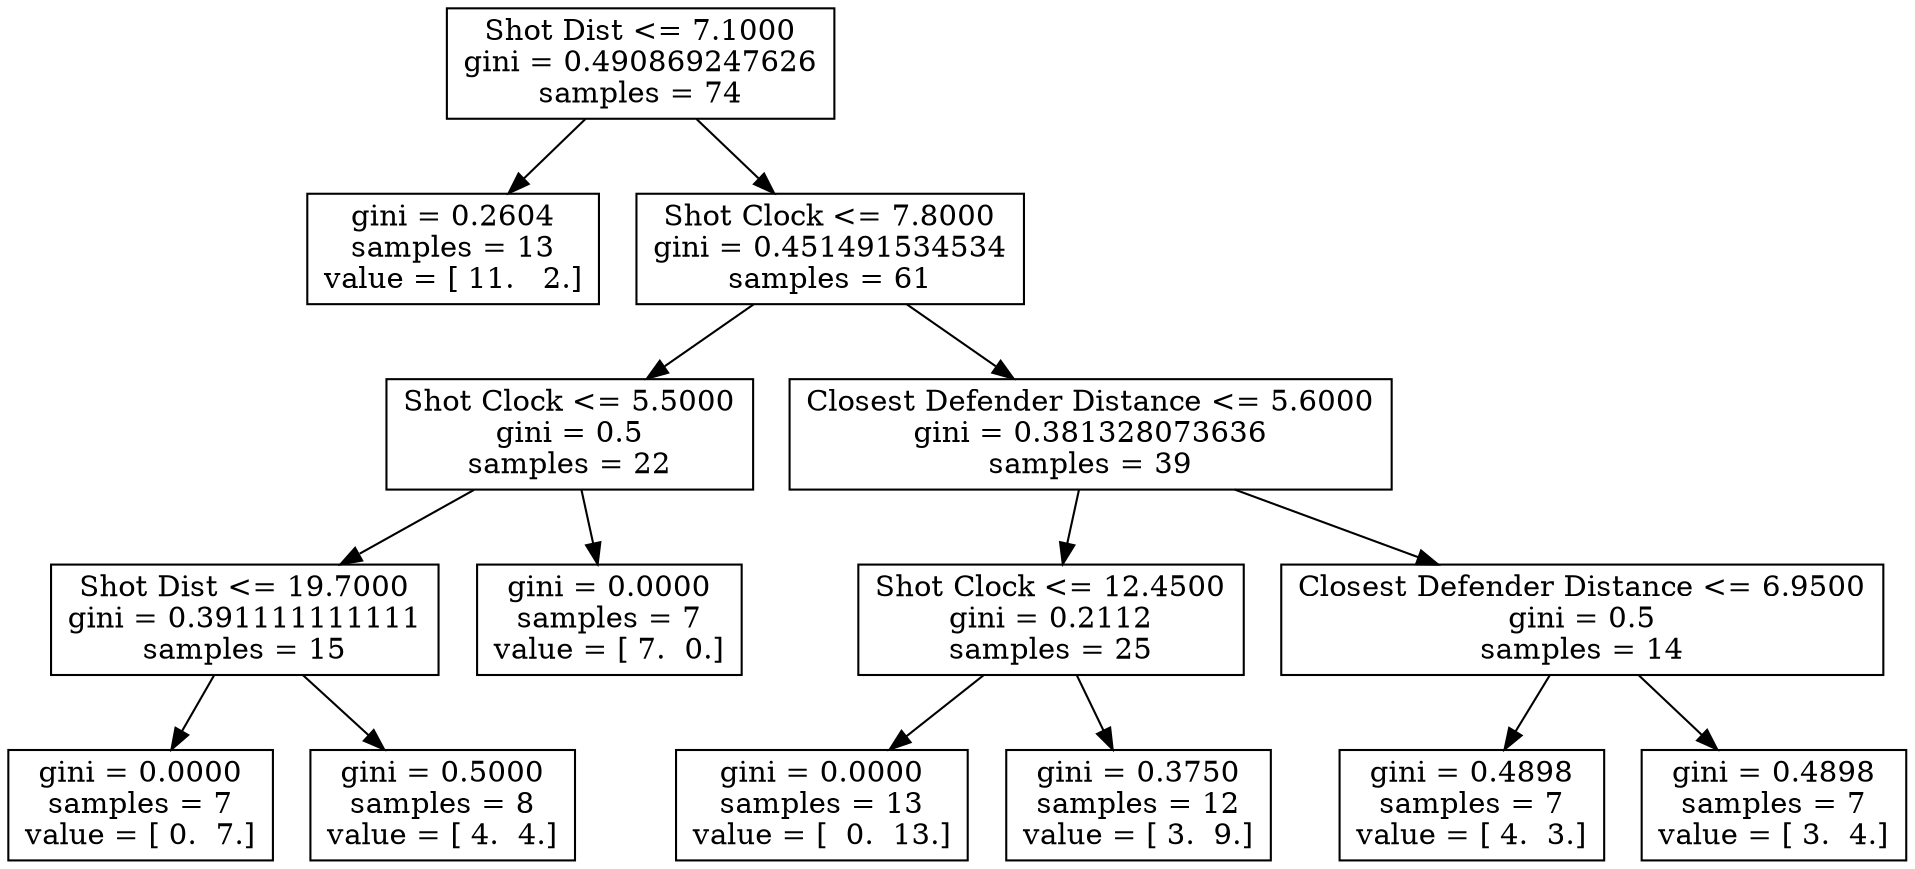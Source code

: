 digraph Tree {
0 [label="Shot Dist <= 7.1000\ngini = 0.490869247626\nsamples = 74", shape="box"] ;
1 [label="gini = 0.2604\nsamples = 13\nvalue = [ 11.   2.]", shape="box"] ;
0 -> 1 ;
2 [label="Shot Clock <= 7.8000\ngini = 0.451491534534\nsamples = 61", shape="box"] ;
0 -> 2 ;
3 [label="Shot Clock <= 5.5000\ngini = 0.5\nsamples = 22", shape="box"] ;
2 -> 3 ;
4 [label="Shot Dist <= 19.7000\ngini = 0.391111111111\nsamples = 15", shape="box"] ;
3 -> 4 ;
5 [label="gini = 0.0000\nsamples = 7\nvalue = [ 0.  7.]", shape="box"] ;
4 -> 5 ;
6 [label="gini = 0.5000\nsamples = 8\nvalue = [ 4.  4.]", shape="box"] ;
4 -> 6 ;
7 [label="gini = 0.0000\nsamples = 7\nvalue = [ 7.  0.]", shape="box"] ;
3 -> 7 ;
8 [label="Closest Defender Distance <= 5.6000\ngini = 0.381328073636\nsamples = 39", shape="box"] ;
2 -> 8 ;
9 [label="Shot Clock <= 12.4500\ngini = 0.2112\nsamples = 25", shape="box"] ;
8 -> 9 ;
10 [label="gini = 0.0000\nsamples = 13\nvalue = [  0.  13.]", shape="box"] ;
9 -> 10 ;
11 [label="gini = 0.3750\nsamples = 12\nvalue = [ 3.  9.]", shape="box"] ;
9 -> 11 ;
12 [label="Closest Defender Distance <= 6.9500\ngini = 0.5\nsamples = 14", shape="box"] ;
8 -> 12 ;
13 [label="gini = 0.4898\nsamples = 7\nvalue = [ 4.  3.]", shape="box"] ;
12 -> 13 ;
14 [label="gini = 0.4898\nsamples = 7\nvalue = [ 3.  4.]", shape="box"] ;
12 -> 14 ;
}